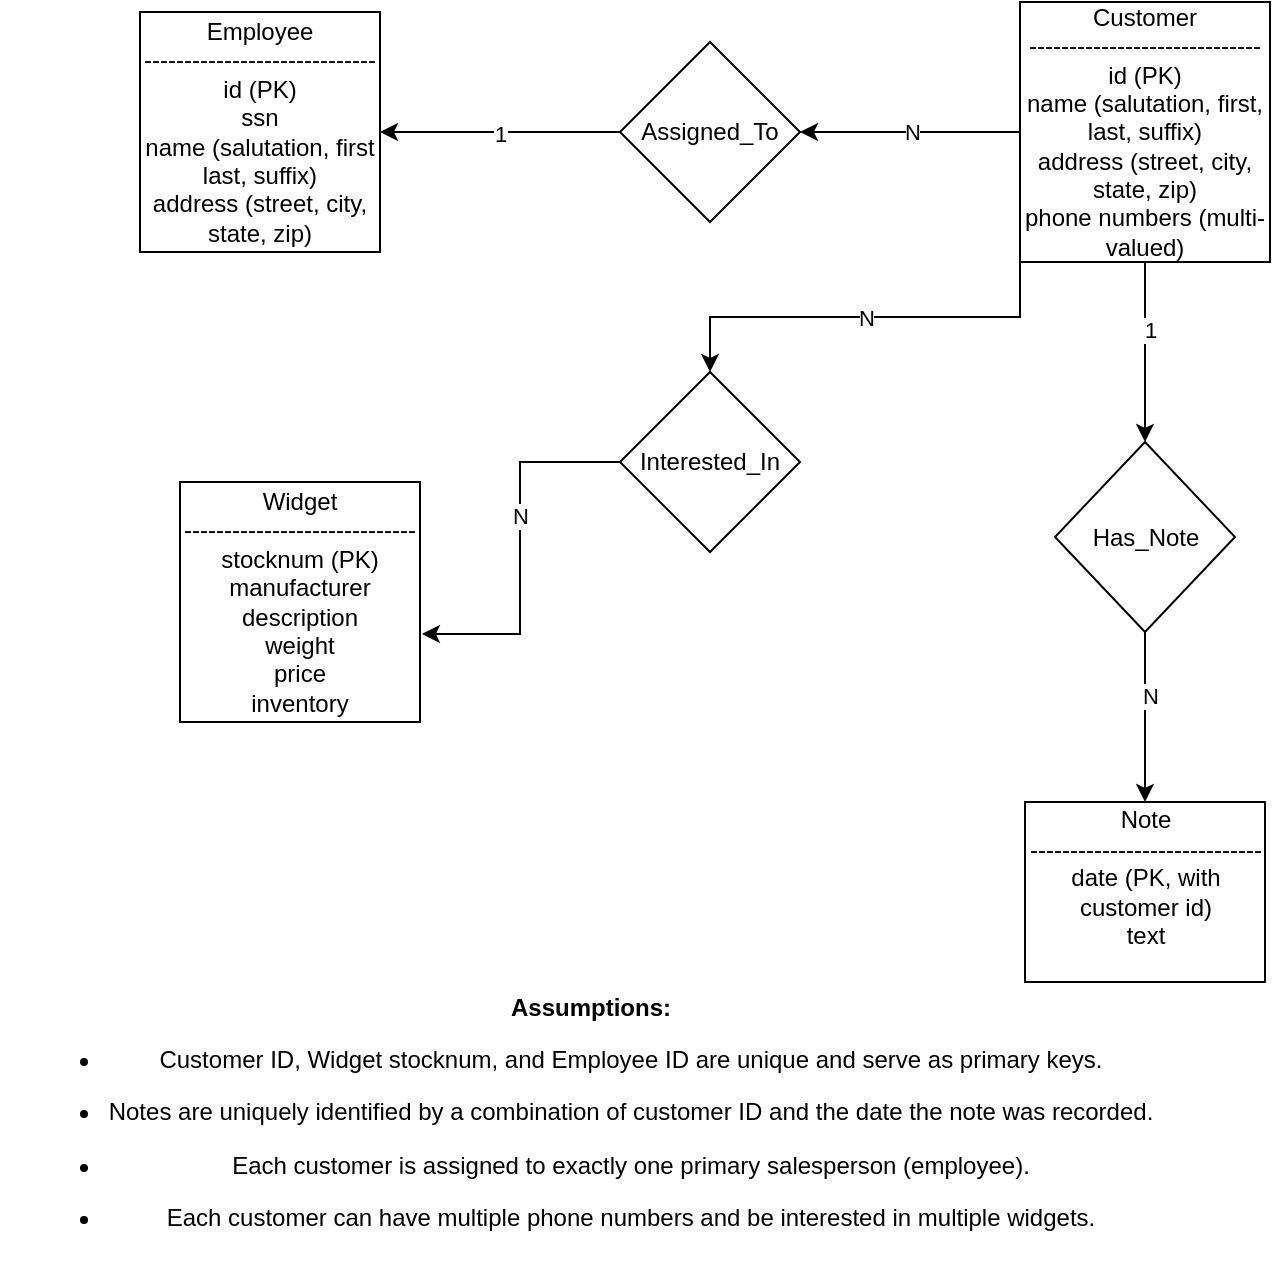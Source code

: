 <mxfile version="26.2.14">
  <diagram name="Page-1" id="90uwFxcRA9u-Upylh4PK">
    <mxGraphModel dx="1426" dy="743" grid="1" gridSize="10" guides="1" tooltips="1" connect="1" arrows="1" fold="1" page="1" pageScale="1" pageWidth="850" pageHeight="1100" math="0" shadow="0">
      <root>
        <mxCell id="0" />
        <mxCell id="1" parent="0" />
        <mxCell id="oBCV2FoEur7ragl6BGmA-1" value="Widget&lt;br&gt;-----------------------------&lt;br&gt;stocknum (PK)&lt;br&gt;manufacturer&lt;br&gt;description&lt;br&gt;weight&lt;br&gt;price&lt;br&gt;inventory" style="rounded=0;whiteSpace=wrap;html=1;" vertex="1" parent="1">
          <mxGeometry x="90" y="280" width="120" height="120" as="geometry" />
        </mxCell>
        <mxCell id="oBCV2FoEur7ragl6BGmA-2" value="Note&lt;br&gt;-----------------------------&lt;br&gt;date (PK, &lt;font style=&quot;color: light-dark(rgb(0, 0, 0), rgb(0, 0, 255));&quot;&gt;with &lt;/font&gt;customer id)&lt;br&gt;text&lt;br&gt;&lt;div&gt;&lt;br&gt;&lt;/div&gt;" style="rounded=0;whiteSpace=wrap;html=1;" vertex="1" parent="1">
          <mxGeometry x="512.5" y="440" width="120" height="90" as="geometry" />
        </mxCell>
        <mxCell id="oBCV2FoEur7ragl6BGmA-8" style="edgeStyle=orthogonalEdgeStyle;rounded=0;orthogonalLoop=1;jettySize=auto;html=1;entryX=1;entryY=0.5;entryDx=0;entryDy=0;" edge="1" parent="1" source="oBCV2FoEur7ragl6BGmA-3" target="oBCV2FoEur7ragl6BGmA-6">
          <mxGeometry relative="1" as="geometry" />
        </mxCell>
        <mxCell id="oBCV2FoEur7ragl6BGmA-19" value="N" style="edgeLabel;html=1;align=center;verticalAlign=middle;resizable=0;points=[];" vertex="1" connectable="0" parent="oBCV2FoEur7ragl6BGmA-8">
          <mxGeometry x="-0.018" relative="1" as="geometry">
            <mxPoint as="offset" />
          </mxGeometry>
        </mxCell>
        <mxCell id="oBCV2FoEur7ragl6BGmA-10" style="edgeStyle=orthogonalEdgeStyle;rounded=0;orthogonalLoop=1;jettySize=auto;html=1;exitX=0;exitY=1;exitDx=0;exitDy=0;" edge="1" parent="1" source="oBCV2FoEur7ragl6BGmA-3" target="oBCV2FoEur7ragl6BGmA-5">
          <mxGeometry relative="1" as="geometry" />
        </mxCell>
        <mxCell id="oBCV2FoEur7ragl6BGmA-21" value="N" style="edgeLabel;html=1;align=center;verticalAlign=middle;resizable=0;points=[];" vertex="1" connectable="0" parent="oBCV2FoEur7ragl6BGmA-10">
          <mxGeometry x="0.005" relative="1" as="geometry">
            <mxPoint x="1" as="offset" />
          </mxGeometry>
        </mxCell>
        <mxCell id="oBCV2FoEur7ragl6BGmA-12" style="edgeStyle=orthogonalEdgeStyle;rounded=0;orthogonalLoop=1;jettySize=auto;html=1;exitX=0.5;exitY=1;exitDx=0;exitDy=0;entryX=0.5;entryY=0;entryDx=0;entryDy=0;" edge="1" parent="1" source="oBCV2FoEur7ragl6BGmA-3" target="oBCV2FoEur7ragl6BGmA-7">
          <mxGeometry relative="1" as="geometry" />
        </mxCell>
        <mxCell id="oBCV2FoEur7ragl6BGmA-23" value="1" style="edgeLabel;html=1;align=center;verticalAlign=middle;resizable=0;points=[];" vertex="1" connectable="0" parent="oBCV2FoEur7ragl6BGmA-12">
          <mxGeometry x="-0.24" y="2" relative="1" as="geometry">
            <mxPoint as="offset" />
          </mxGeometry>
        </mxCell>
        <mxCell id="oBCV2FoEur7ragl6BGmA-3" value="Customer&lt;br&gt;-----------------------------&lt;br&gt;id (PK)&lt;br&gt;name (salutation, first, last, suffix)&lt;br&gt;address (street, city, state, zip)&lt;br&gt;phone numbers (multi-valued)" style="rounded=0;whiteSpace=wrap;html=1;" vertex="1" parent="1">
          <mxGeometry x="510" y="40" width="125" height="130" as="geometry" />
        </mxCell>
        <mxCell id="oBCV2FoEur7ragl6BGmA-4" value="Employee&lt;br&gt;-----------------------------&lt;br&gt;id (PK)&lt;br&gt;ssn&lt;br&gt;name (salutation, first last, suffix)&lt;br&gt;address (street, city, state, zip)" style="rounded=0;whiteSpace=wrap;html=1;" vertex="1" parent="1">
          <mxGeometry x="70" y="45" width="120" height="120" as="geometry" />
        </mxCell>
        <mxCell id="oBCV2FoEur7ragl6BGmA-5" value="Interested_In" style="rhombus;whiteSpace=wrap;html=1;" vertex="1" parent="1">
          <mxGeometry x="310" y="225" width="90" height="90" as="geometry" />
        </mxCell>
        <mxCell id="oBCV2FoEur7ragl6BGmA-9" style="edgeStyle=orthogonalEdgeStyle;rounded=0;orthogonalLoop=1;jettySize=auto;html=1;exitX=0;exitY=0.5;exitDx=0;exitDy=0;entryX=1;entryY=0.5;entryDx=0;entryDy=0;" edge="1" parent="1" source="oBCV2FoEur7ragl6BGmA-6" target="oBCV2FoEur7ragl6BGmA-4">
          <mxGeometry relative="1" as="geometry">
            <Array as="points">
              <mxPoint x="200" y="105" />
            </Array>
          </mxGeometry>
        </mxCell>
        <mxCell id="oBCV2FoEur7ragl6BGmA-20" value="1" style="edgeLabel;html=1;align=center;verticalAlign=middle;resizable=0;points=[];" vertex="1" connectable="0" parent="oBCV2FoEur7ragl6BGmA-9">
          <mxGeometry y="1" relative="1" as="geometry">
            <mxPoint as="offset" />
          </mxGeometry>
        </mxCell>
        <mxCell id="oBCV2FoEur7ragl6BGmA-6" value="Assigned_To" style="rhombus;whiteSpace=wrap;html=1;" vertex="1" parent="1">
          <mxGeometry x="310" y="60" width="90" height="90" as="geometry" />
        </mxCell>
        <mxCell id="oBCV2FoEur7ragl6BGmA-18" style="edgeStyle=orthogonalEdgeStyle;rounded=0;orthogonalLoop=1;jettySize=auto;html=1;" edge="1" parent="1" source="oBCV2FoEur7ragl6BGmA-7" target="oBCV2FoEur7ragl6BGmA-2">
          <mxGeometry relative="1" as="geometry" />
        </mxCell>
        <mxCell id="oBCV2FoEur7ragl6BGmA-24" value="N" style="edgeLabel;html=1;align=center;verticalAlign=middle;resizable=0;points=[];" vertex="1" connectable="0" parent="oBCV2FoEur7ragl6BGmA-18">
          <mxGeometry x="-0.247" y="2" relative="1" as="geometry">
            <mxPoint as="offset" />
          </mxGeometry>
        </mxCell>
        <mxCell id="oBCV2FoEur7ragl6BGmA-7" value="Has_Note" style="rhombus;whiteSpace=wrap;html=1;" vertex="1" parent="1">
          <mxGeometry x="527.5" y="260" width="90" height="95" as="geometry" />
        </mxCell>
        <mxCell id="oBCV2FoEur7ragl6BGmA-11" style="edgeStyle=orthogonalEdgeStyle;rounded=0;orthogonalLoop=1;jettySize=auto;html=1;entryX=1.008;entryY=0.633;entryDx=0;entryDy=0;entryPerimeter=0;" edge="1" parent="1" source="oBCV2FoEur7ragl6BGmA-5" target="oBCV2FoEur7ragl6BGmA-1">
          <mxGeometry relative="1" as="geometry" />
        </mxCell>
        <mxCell id="oBCV2FoEur7ragl6BGmA-22" value="N" style="edgeLabel;html=1;align=center;verticalAlign=middle;resizable=0;points=[];" vertex="1" connectable="0" parent="oBCV2FoEur7ragl6BGmA-11">
          <mxGeometry x="-0.168" relative="1" as="geometry">
            <mxPoint as="offset" />
          </mxGeometry>
        </mxCell>
        <mxCell id="oBCV2FoEur7ragl6BGmA-25" value="&lt;p class=&quot;&quot; data-end=&quot;1666&quot; data-start=&quot;1648&quot;&gt;&lt;strong data-end=&quot;1664&quot; data-start=&quot;1648&quot;&gt;Assumptions:&lt;/strong&gt;&lt;/p&gt;&lt;ul data-end=&quot;2028&quot; data-start=&quot;1669&quot;&gt;&lt;li class=&quot;&quot; data-end=&quot;1756&quot; data-start=&quot;1669&quot;&gt;&lt;p class=&quot;&quot; data-end=&quot;1756&quot; data-start=&quot;1671&quot;&gt;Customer ID, Widget stocknum, and Employee ID are unique and serve as primary keys.&lt;/p&gt;&lt;/li&gt;&lt;li class=&quot;&quot; data-end=&quot;1860&quot; data-start=&quot;1759&quot;&gt;&lt;p class=&quot;&quot; data-end=&quot;1860&quot; data-start=&quot;1761&quot;&gt;Notes are uniquely identified by a combination of customer ID and the date the note was recorded.&lt;/p&gt;&lt;/li&gt;&lt;li class=&quot;&quot; data-end=&quot;1939&quot; data-start=&quot;1863&quot;&gt;&lt;p class=&quot;&quot; data-end=&quot;1939&quot; data-start=&quot;1865&quot;&gt;Each customer is assigned to exactly one primary salesperson (employee).&lt;/p&gt;&lt;/li&gt;&lt;li class=&quot;&quot; data-end=&quot;2028&quot; data-start=&quot;1942&quot;&gt;&lt;p class=&quot;&quot; data-end=&quot;2028&quot; data-start=&quot;1944&quot;&gt;Each customer can have multiple phone numbers and be interested in multiple widgets.&lt;/p&gt;&lt;/li&gt;&lt;/ul&gt;" style="text;html=1;align=center;verticalAlign=middle;resizable=0;points=[];autosize=1;strokeColor=none;fillColor=none;" vertex="1" parent="1">
          <mxGeometry y="515" width="590" height="160" as="geometry" />
        </mxCell>
      </root>
    </mxGraphModel>
  </diagram>
</mxfile>
